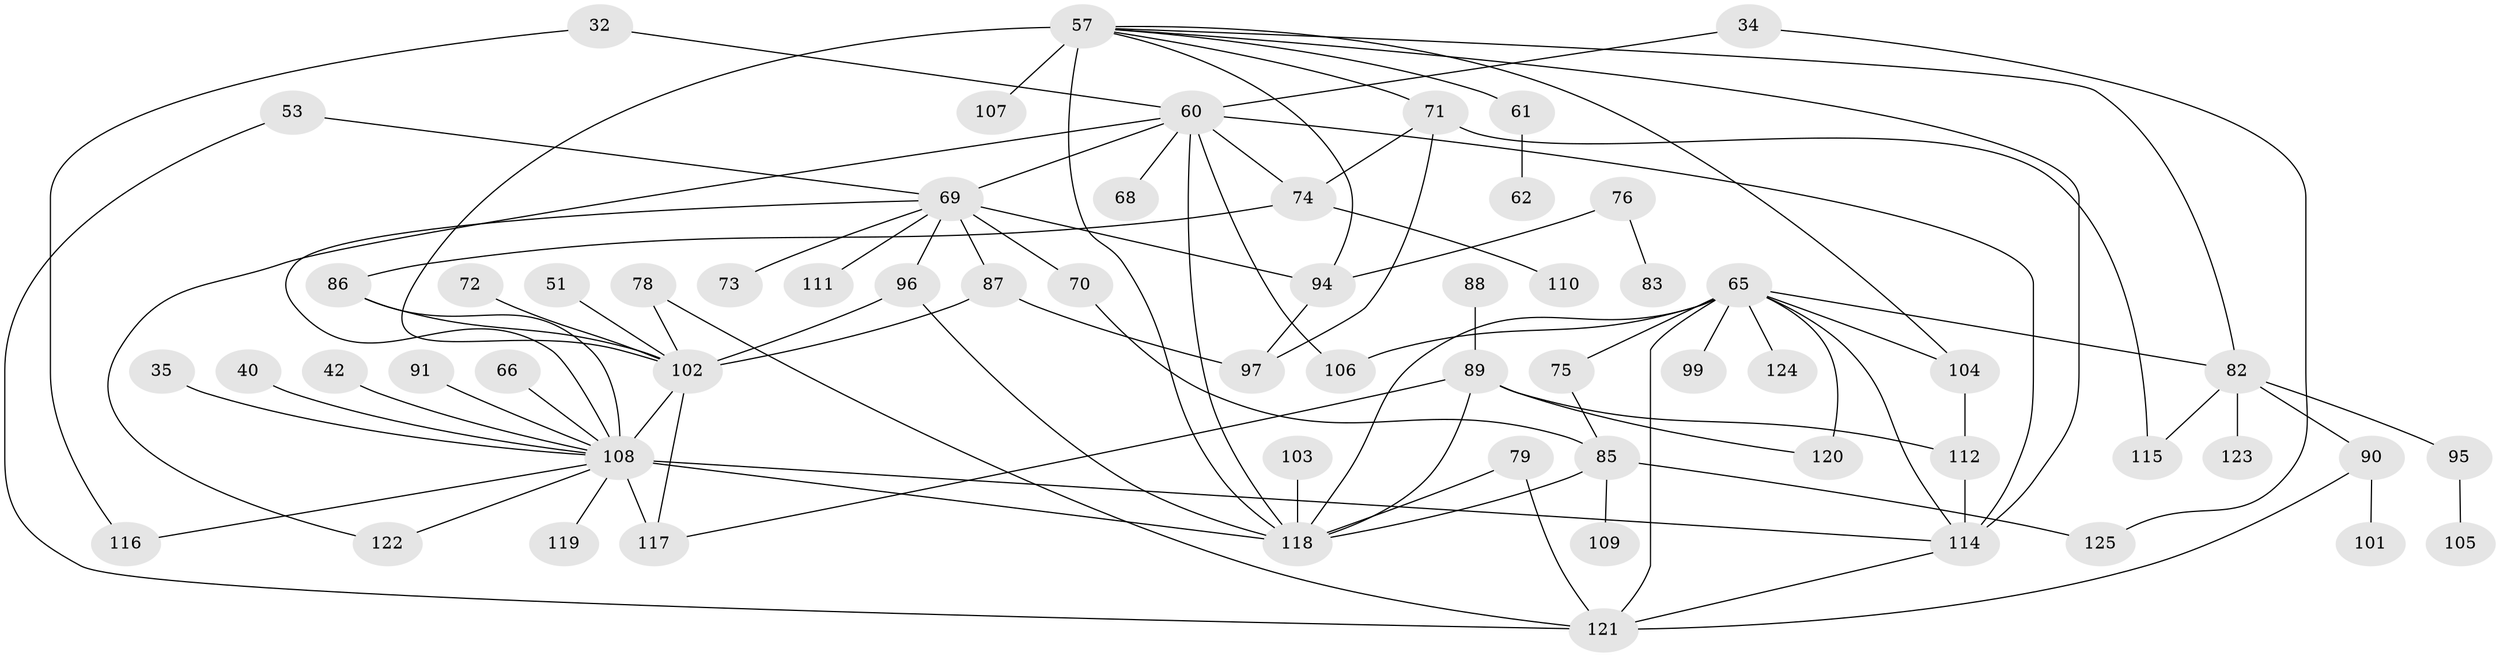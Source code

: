 // original degree distribution, {5: 0.072, 6: 0.056, 7: 0.016, 1: 0.216, 10: 0.008, 4: 0.144, 3: 0.176, 2: 0.312}
// Generated by graph-tools (version 1.1) at 2025/45/03/04/25 21:45:50]
// undirected, 62 vertices, 94 edges
graph export_dot {
graph [start="1"]
  node [color=gray90,style=filled];
  32;
  34;
  35;
  40;
  42;
  51;
  53;
  57 [super="+18+36+50+17"];
  60 [super="+30+19"];
  61;
  62;
  65 [super="+4+15+25+33"];
  66;
  68;
  69 [super="+64"];
  70;
  71;
  72;
  73;
  74 [super="+28"];
  75;
  76;
  78;
  79;
  82 [super="+81+29+54"];
  83;
  85 [super="+44+84"];
  86 [super="+58"];
  87;
  88;
  89 [super="+49+59"];
  90 [super="+38"];
  91;
  94 [super="+67"];
  95;
  96 [super="+45+41"];
  97 [super="+77"];
  99;
  101;
  102 [super="+93+48"];
  103;
  104 [super="+100"];
  105;
  106;
  107;
  108 [super="+56+46"];
  109;
  110;
  111;
  112 [super="+98"];
  114 [super="+1+6+16"];
  115;
  116;
  117 [super="+63+55+92"];
  118 [super="+8+24"];
  119;
  120 [super="+113"];
  121 [super="+21"];
  122;
  123;
  124;
  125;
  32 -- 116;
  32 -- 60;
  34 -- 125;
  34 -- 60;
  35 -- 108;
  40 -- 108;
  42 -- 108;
  51 -- 102;
  53 -- 121;
  53 -- 69;
  57 -- 118 [weight=2];
  57 -- 107;
  57 -- 102 [weight=4];
  57 -- 71;
  57 -- 114;
  57 -- 61;
  57 -- 94 [weight=2];
  57 -- 82;
  57 -- 104;
  60 -- 118 [weight=2];
  60 -- 74;
  60 -- 114 [weight=2];
  60 -- 68;
  60 -- 122;
  60 -- 106;
  60 -- 69;
  61 -- 62;
  65 -- 114;
  65 -- 99;
  65 -- 75;
  65 -- 118 [weight=3];
  65 -- 104;
  65 -- 106;
  65 -- 82;
  65 -- 120 [weight=2];
  65 -- 124;
  65 -- 121;
  66 -- 108;
  69 -- 87;
  69 -- 96;
  69 -- 70;
  69 -- 73;
  69 -- 108;
  69 -- 111;
  69 -- 94 [weight=2];
  70 -- 85;
  71 -- 74;
  71 -- 97;
  71 -- 115;
  72 -- 102;
  74 -- 110;
  74 -- 86;
  75 -- 85;
  76 -- 83;
  76 -- 94;
  78 -- 121;
  78 -- 102;
  79 -- 118;
  79 -- 121;
  82 -- 123;
  82 -- 90 [weight=2];
  82 -- 115;
  82 -- 95;
  85 -- 125;
  85 -- 109;
  85 -- 118 [weight=2];
  86 -- 108 [weight=2];
  86 -- 102;
  87 -- 97 [weight=2];
  87 -- 102;
  88 -- 89;
  89 -- 117;
  89 -- 118;
  89 -- 112;
  89 -- 120;
  90 -- 101;
  90 -- 121;
  91 -- 108;
  94 -- 97;
  95 -- 105;
  96 -- 118;
  96 -- 102;
  102 -- 108;
  102 -- 117;
  103 -- 118;
  104 -- 112;
  108 -- 114 [weight=2];
  108 -- 117 [weight=3];
  108 -- 118 [weight=2];
  108 -- 116;
  108 -- 119;
  108 -- 122;
  112 -- 114 [weight=2];
  114 -- 121;
}
